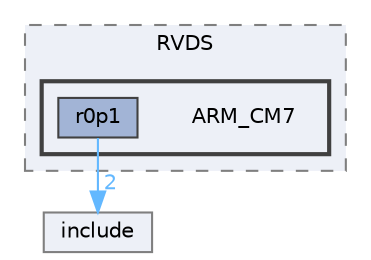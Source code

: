 digraph "D:/Projects/Raspberrypi_pico/pico_freertos_final/freertos_pico2/pico_freertos/FreeRTOS-Kernel/portable/RVDS/ARM_CM7"
{
 // LATEX_PDF_SIZE
  bgcolor="transparent";
  edge [fontname=Helvetica,fontsize=10,labelfontname=Helvetica,labelfontsize=10];
  node [fontname=Helvetica,fontsize=10,shape=box,height=0.2,width=0.4];
  compound=true
  subgraph clusterdir_939690fdea9c12e02e783782db51ccfd {
    graph [ bgcolor="#edf0f7", pencolor="grey50", label="RVDS", fontname=Helvetica,fontsize=10 style="filled,dashed", URL="dir_939690fdea9c12e02e783782db51ccfd.html",tooltip=""]
  subgraph clusterdir_11b18b559b1071a931db10a2a9702731 {
    graph [ bgcolor="#edf0f7", pencolor="grey25", label="", fontname=Helvetica,fontsize=10 style="filled,bold", URL="dir_11b18b559b1071a931db10a2a9702731.html",tooltip=""]
    dir_11b18b559b1071a931db10a2a9702731 [shape=plaintext, label="ARM_CM7"];
  dir_aa5f86fe855bc8b07b411c8bdfed6af5 [label="r0p1", fillcolor="#a2b4d6", color="grey25", style="filled", URL="dir_aa5f86fe855bc8b07b411c8bdfed6af5.html",tooltip=""];
  }
  }
  dir_c69ece34c3f150cb2c6f1098178b172a [label="include", fillcolor="#edf0f7", color="grey50", style="filled", URL="dir_c69ece34c3f150cb2c6f1098178b172a.html",tooltip=""];
  dir_aa5f86fe855bc8b07b411c8bdfed6af5->dir_c69ece34c3f150cb2c6f1098178b172a [headlabel="2", labeldistance=1.5 headhref="dir_000192_000125.html" href="dir_000192_000125.html" color="steelblue1" fontcolor="steelblue1"];
}
